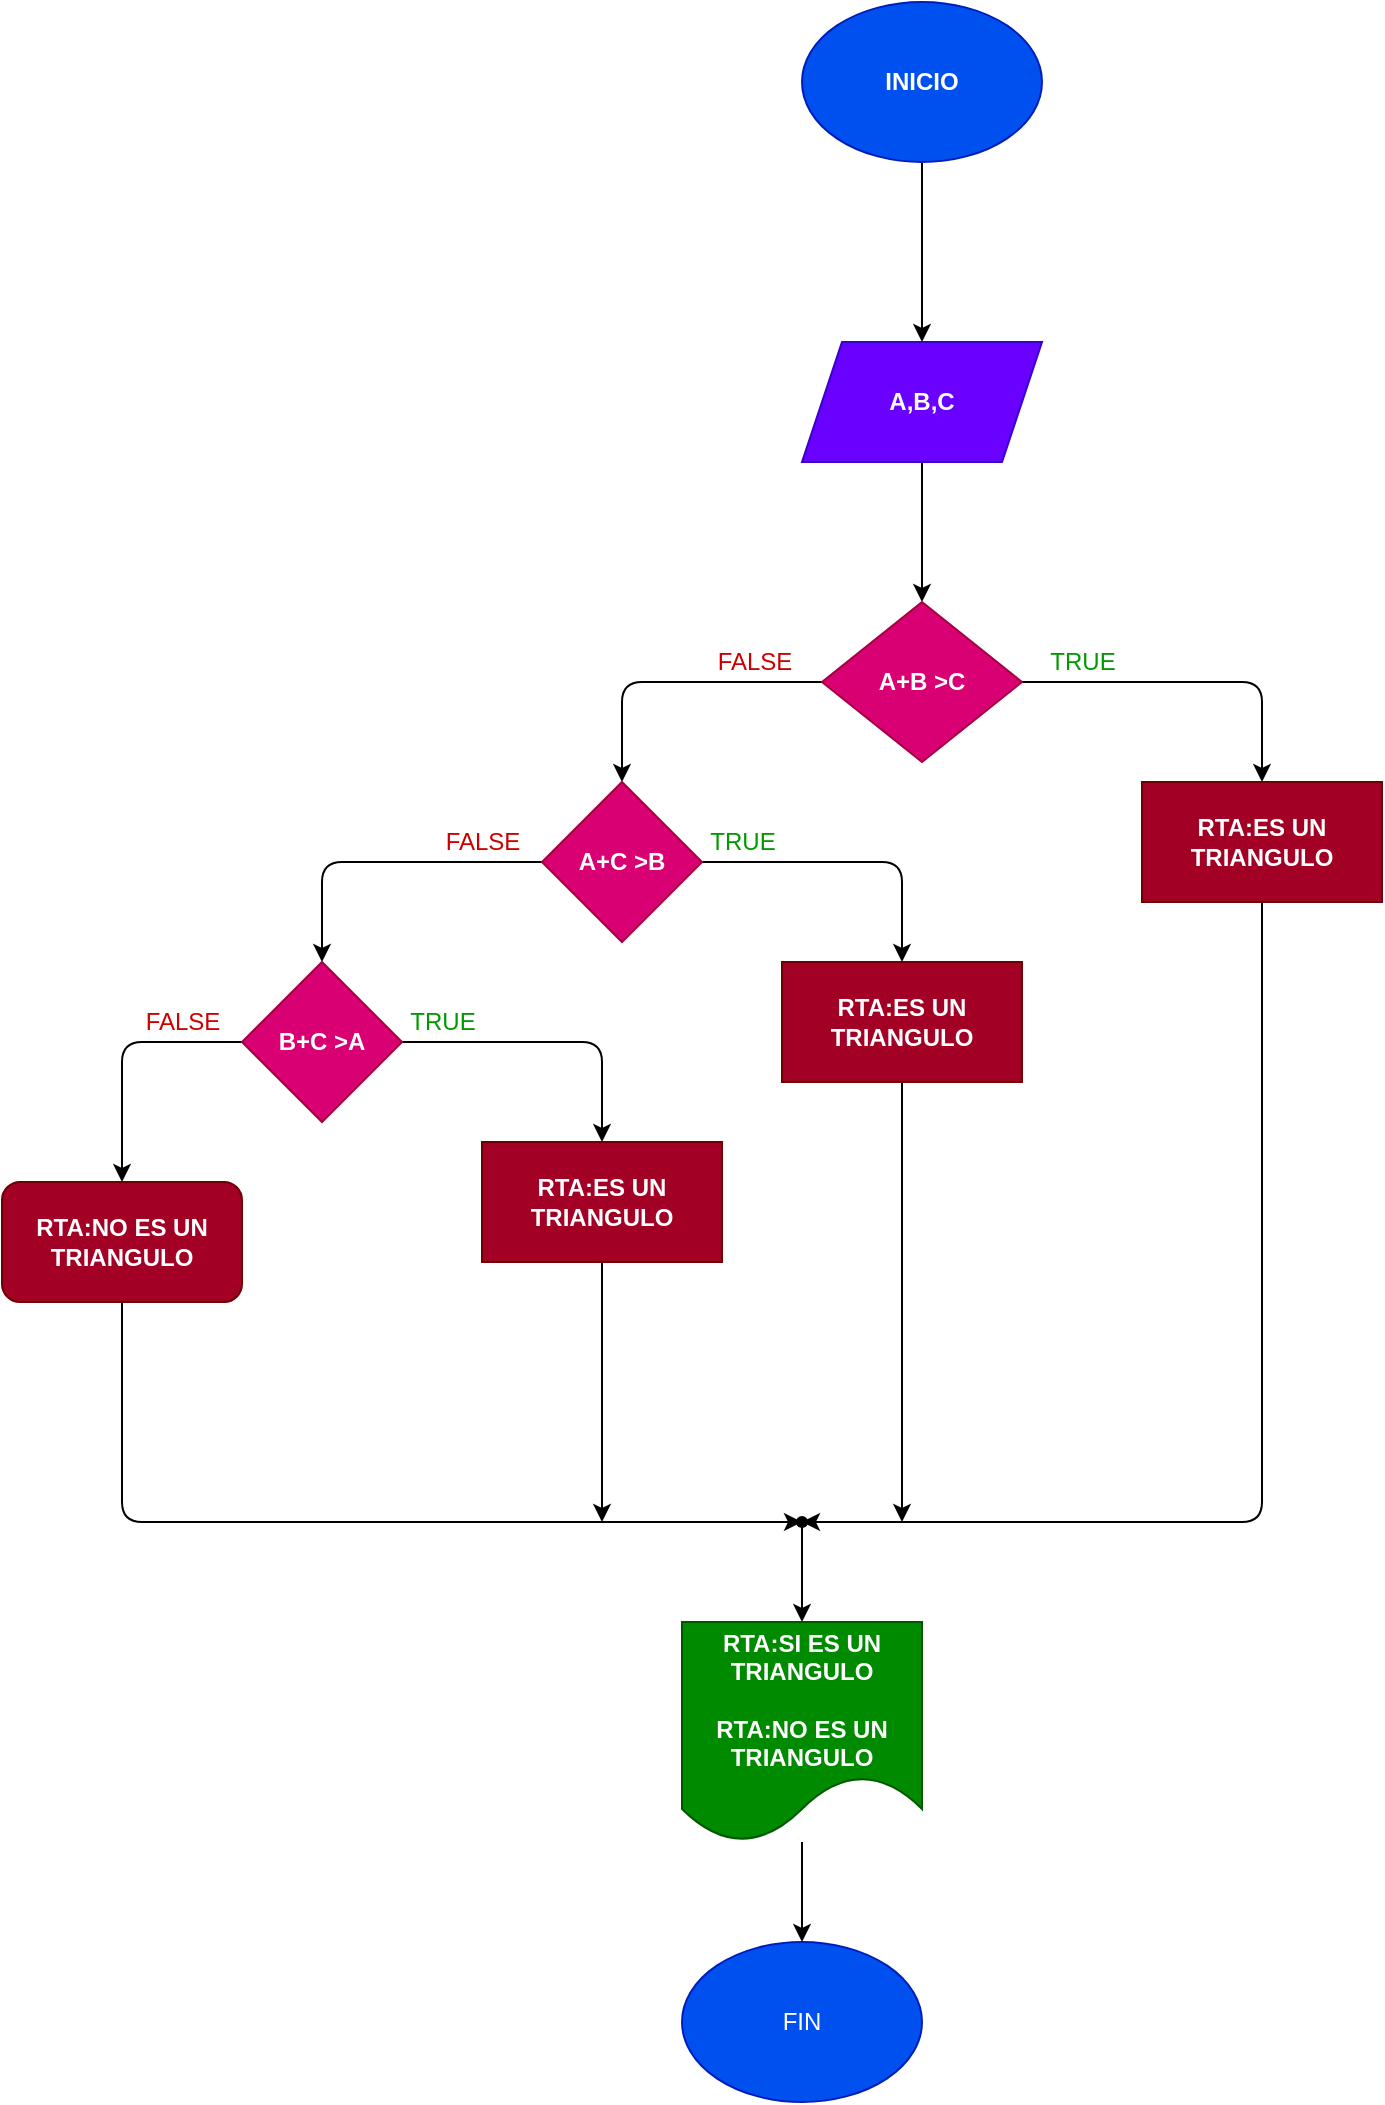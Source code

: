 <mxfile>
    <diagram id="58XMA-p-C20267B4mfxz" name="Página-1">
        <mxGraphModel dx="1560" dy="413" grid="1" gridSize="10" guides="1" tooltips="1" connect="1" arrows="1" fold="1" page="1" pageScale="1" pageWidth="850" pageHeight="1100" math="0" shadow="0">
            <root>
                <mxCell id="0"/>
                <mxCell id="1" parent="0"/>
                <mxCell id="6" value="" style="edgeStyle=none;html=1;" edge="1" parent="1" source="4" target="5">
                    <mxGeometry relative="1" as="geometry"/>
                </mxCell>
                <mxCell id="4" value="&lt;b&gt;INICIO&lt;/b&gt;" style="ellipse;whiteSpace=wrap;html=1;fillColor=#0050ef;fontColor=#ffffff;strokeColor=#001DBC;" vertex="1" parent="1">
                    <mxGeometry x="240" width="120" height="80" as="geometry"/>
                </mxCell>
                <mxCell id="8" value="" style="edgeStyle=none;html=1;" edge="1" parent="1" source="5" target="7">
                    <mxGeometry relative="1" as="geometry"/>
                </mxCell>
                <mxCell id="5" value="&lt;b&gt;A,B,C&lt;/b&gt;" style="shape=parallelogram;perimeter=parallelogramPerimeter;whiteSpace=wrap;html=1;fixedSize=1;fillColor=#6a00ff;fontColor=#ffffff;strokeColor=#3700CC;" vertex="1" parent="1">
                    <mxGeometry x="240" y="170" width="120" height="60" as="geometry"/>
                </mxCell>
                <mxCell id="11" style="edgeStyle=none;html=1;entryX=0.5;entryY=0;entryDx=0;entryDy=0;fontSize=12;" edge="1" parent="1" source="7" target="9">
                    <mxGeometry relative="1" as="geometry">
                        <Array as="points">
                            <mxPoint x="470" y="340"/>
                        </Array>
                    </mxGeometry>
                </mxCell>
                <mxCell id="12" style="edgeStyle=none;html=1;entryX=0.5;entryY=0;entryDx=0;entryDy=0;fontSize=12;" edge="1" parent="1" source="7">
                    <mxGeometry relative="1" as="geometry">
                        <mxPoint x="150" y="390" as="targetPoint"/>
                        <Array as="points">
                            <mxPoint x="150" y="340"/>
                        </Array>
                    </mxGeometry>
                </mxCell>
                <mxCell id="7" value="&lt;b&gt;A+B &amp;gt;C&lt;/b&gt;" style="rhombus;whiteSpace=wrap;html=1;fillColor=#d80073;fontColor=#ffffff;strokeColor=#A50040;" vertex="1" parent="1">
                    <mxGeometry x="250" y="300" width="100" height="80" as="geometry"/>
                </mxCell>
                <mxCell id="25" style="edgeStyle=none;html=1;entryX=0.85;entryY=0.65;entryDx=0;entryDy=0;entryPerimeter=0;fontSize=12;" edge="1" parent="1" source="9" target="21">
                    <mxGeometry relative="1" as="geometry">
                        <Array as="points">
                            <mxPoint x="470" y="760"/>
                        </Array>
                    </mxGeometry>
                </mxCell>
                <mxCell id="9" value="&lt;b&gt;RTA:ES UN TRIANGULO&lt;/b&gt;" style="rounded=0;whiteSpace=wrap;html=1;fontSize=12;fillColor=#a20025;fontColor=#ffffff;strokeColor=#6F0000;" vertex="1" parent="1">
                    <mxGeometry x="410" y="390" width="120" height="60" as="geometry"/>
                </mxCell>
                <mxCell id="16" style="edgeStyle=none;html=1;entryX=0.5;entryY=0;entryDx=0;entryDy=0;fontSize=12;" edge="1" parent="1" source="14" target="15">
                    <mxGeometry relative="1" as="geometry">
                        <Array as="points">
                            <mxPoint x="290" y="430"/>
                        </Array>
                    </mxGeometry>
                </mxCell>
                <mxCell id="18" value="" style="edgeStyle=none;html=1;fontSize=12;" edge="1" parent="1" source="14" target="17">
                    <mxGeometry relative="1" as="geometry">
                        <Array as="points">
                            <mxPoint y="430"/>
                        </Array>
                    </mxGeometry>
                </mxCell>
                <mxCell id="14" value="&lt;b&gt;A+C &amp;gt;B&lt;/b&gt;" style="rhombus;whiteSpace=wrap;html=1;fontSize=12;fillColor=#d80073;fontColor=#ffffff;strokeColor=#A50040;" vertex="1" parent="1">
                    <mxGeometry x="110" y="390" width="80" height="80" as="geometry"/>
                </mxCell>
                <mxCell id="24" style="edgeStyle=none;html=1;fontSize=12;" edge="1" parent="1" source="15">
                    <mxGeometry relative="1" as="geometry">
                        <mxPoint x="290" y="760" as="targetPoint"/>
                    </mxGeometry>
                </mxCell>
                <mxCell id="15" value="&lt;b&gt;RTA:ES UN TRIANGULO&lt;/b&gt;" style="rounded=0;whiteSpace=wrap;html=1;fontSize=12;fillColor=#a20025;fontColor=#ffffff;strokeColor=#6F0000;" vertex="1" parent="1">
                    <mxGeometry x="230" y="480" width="120" height="60" as="geometry"/>
                </mxCell>
                <mxCell id="20" value="" style="edgeStyle=none;html=1;fontSize=12;" edge="1" parent="1" source="17" target="19">
                    <mxGeometry relative="1" as="geometry">
                        <Array as="points">
                            <mxPoint x="140" y="520"/>
                        </Array>
                    </mxGeometry>
                </mxCell>
                <mxCell id="31" value="" style="edgeStyle=none;html=1;fontSize=12;" edge="1" parent="1" source="17" target="30">
                    <mxGeometry relative="1" as="geometry">
                        <Array as="points">
                            <mxPoint x="-100" y="520"/>
                        </Array>
                    </mxGeometry>
                </mxCell>
                <mxCell id="17" value="&lt;b&gt;B+C &amp;gt;A&lt;/b&gt;" style="rhombus;whiteSpace=wrap;html=1;fillColor=#d80073;fontColor=#ffffff;strokeColor=#A50040;" vertex="1" parent="1">
                    <mxGeometry x="-40" y="480" width="80" height="80" as="geometry"/>
                </mxCell>
                <mxCell id="23" style="edgeStyle=none;html=1;fontSize=12;" edge="1" parent="1" source="19">
                    <mxGeometry relative="1" as="geometry">
                        <mxPoint x="140" y="760" as="targetPoint"/>
                    </mxGeometry>
                </mxCell>
                <mxCell id="19" value="&lt;b&gt;RTA:ES UN TRIANGULO&lt;/b&gt;" style="whiteSpace=wrap;html=1;fillColor=#a20025;fontColor=#ffffff;strokeColor=#6F0000;" vertex="1" parent="1">
                    <mxGeometry x="80" y="570" width="120" height="60" as="geometry"/>
                </mxCell>
                <mxCell id="27" value="" style="edgeStyle=none;html=1;fontSize=12;" edge="1" parent="1" source="21" target="26">
                    <mxGeometry relative="1" as="geometry"/>
                </mxCell>
                <mxCell id="21" value="" style="shape=waypoint;sketch=0;size=6;pointerEvents=1;points=[];fillColor=default;resizable=0;rotatable=0;perimeter=centerPerimeter;snapToPoint=1;" vertex="1" parent="1">
                    <mxGeometry x="230" y="750" width="20" height="20" as="geometry"/>
                </mxCell>
                <mxCell id="29" value="" style="edgeStyle=none;html=1;fontSize=12;" edge="1" parent="1" source="26" target="28">
                    <mxGeometry relative="1" as="geometry"/>
                </mxCell>
                <mxCell id="26" value="&lt;b&gt;RTA:SI ES UN TRIANGULO&lt;br&gt;&lt;br&gt;RTA:NO ES UN TRIANGULO&lt;/b&gt;" style="shape=document;whiteSpace=wrap;html=1;boundedLbl=1;sketch=0;fillColor=#008a00;fontColor=#ffffff;strokeColor=#005700;" vertex="1" parent="1">
                    <mxGeometry x="180" y="810" width="120" height="110" as="geometry"/>
                </mxCell>
                <mxCell id="28" value="FIN" style="ellipse;whiteSpace=wrap;html=1;fontSize=12;fillColor=#0050ef;fontColor=#ffffff;strokeColor=#001DBC;" vertex="1" parent="1">
                    <mxGeometry x="180" y="970" width="120" height="80" as="geometry"/>
                </mxCell>
                <mxCell id="32" style="edgeStyle=none;html=1;fontSize=12;" edge="1" parent="1" source="30" target="21">
                    <mxGeometry relative="1" as="geometry">
                        <Array as="points">
                            <mxPoint x="-100" y="760"/>
                        </Array>
                    </mxGeometry>
                </mxCell>
                <mxCell id="30" value="&lt;b&gt;RTA:NO ES UN TRIANGULO&lt;/b&gt;" style="rounded=1;whiteSpace=wrap;html=1;fillColor=#a20025;fontColor=#ffffff;strokeColor=#6F0000;" vertex="1" parent="1">
                    <mxGeometry x="-160" y="590" width="120" height="60" as="geometry"/>
                </mxCell>
                <mxCell id="33" value="&lt;font color=&quot;#009900&quot;&gt;TRUE&lt;/font&gt;" style="text;html=1;align=center;verticalAlign=middle;resizable=0;points=[];autosize=1;strokeColor=none;fillColor=none;fontSize=12;" vertex="1" parent="1">
                    <mxGeometry x="350" y="315" width="60" height="30" as="geometry"/>
                </mxCell>
                <mxCell id="34" value="TRUE" style="text;html=1;align=center;verticalAlign=middle;resizable=0;points=[];autosize=1;strokeColor=none;fillColor=none;fontSize=12;fontColor=#009900;" vertex="1" parent="1">
                    <mxGeometry x="180" y="405" width="60" height="30" as="geometry"/>
                </mxCell>
                <mxCell id="35" value="TRUE" style="text;html=1;align=center;verticalAlign=middle;resizable=0;points=[];autosize=1;strokeColor=none;fillColor=none;fontSize=12;fontColor=#009900;" vertex="1" parent="1">
                    <mxGeometry x="30" y="495" width="60" height="30" as="geometry"/>
                </mxCell>
                <mxCell id="36" value="&lt;font color=&quot;#cc0000&quot;&gt;FALSE&lt;/font&gt;" style="text;html=1;align=center;verticalAlign=middle;resizable=0;points=[];autosize=1;strokeColor=none;fillColor=none;fontSize=12;fontColor=#009900;" vertex="1" parent="1">
                    <mxGeometry x="186" y="315" width="60" height="30" as="geometry"/>
                </mxCell>
                <mxCell id="37" value="FALSE" style="text;html=1;align=center;verticalAlign=middle;resizable=0;points=[];autosize=1;strokeColor=none;fillColor=none;fontSize=12;fontColor=#CC0000;" vertex="1" parent="1">
                    <mxGeometry x="50" y="405" width="60" height="30" as="geometry"/>
                </mxCell>
                <mxCell id="38" value="FALSE" style="text;html=1;align=center;verticalAlign=middle;resizable=0;points=[];autosize=1;strokeColor=none;fillColor=none;fontSize=12;fontColor=#CC0000;" vertex="1" parent="1">
                    <mxGeometry x="-100" y="495" width="60" height="30" as="geometry"/>
                </mxCell>
            </root>
        </mxGraphModel>
    </diagram>
</mxfile>